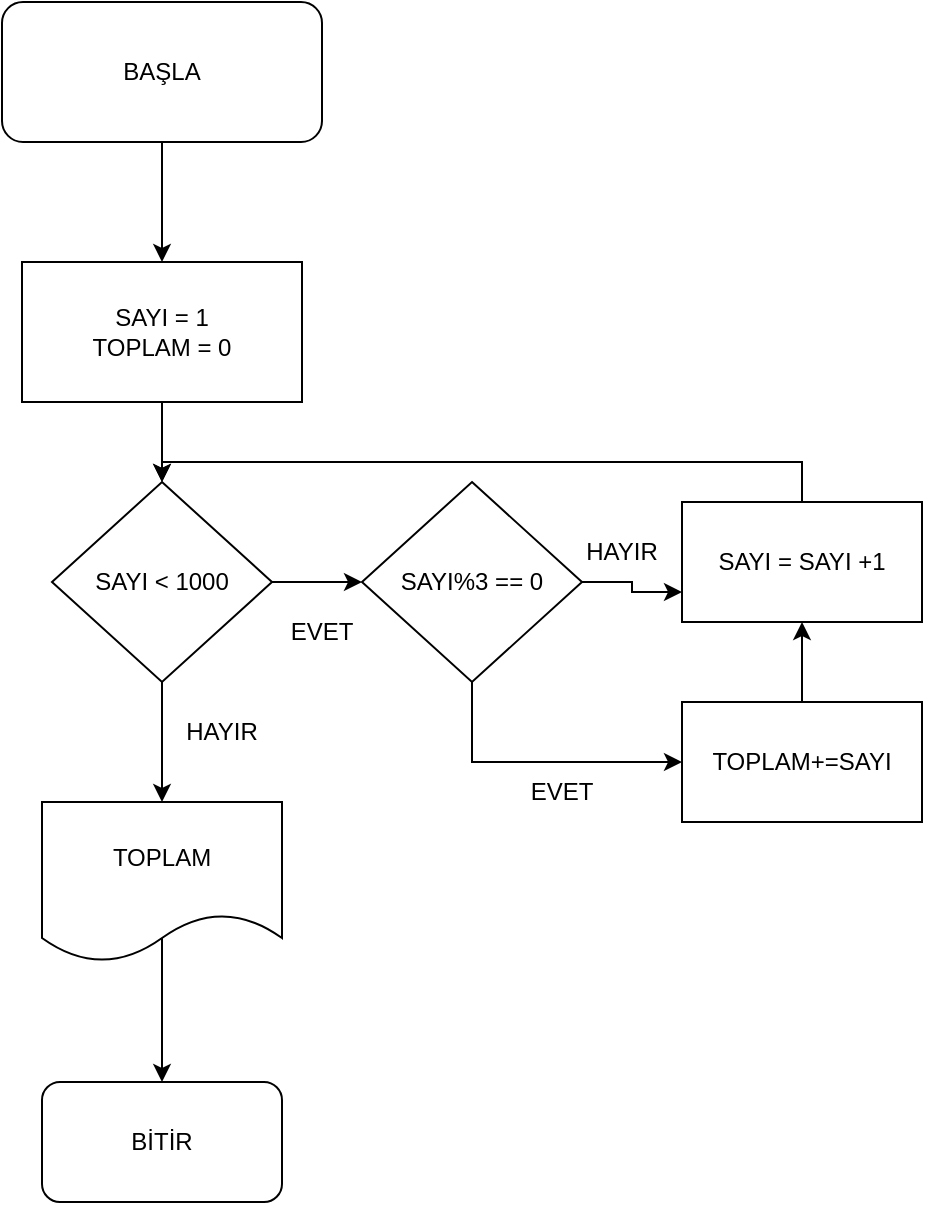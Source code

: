 <mxfile version="21.0.6" type="github">
  <diagram name="Sayfa -1" id="dFD1YRZlwAUyUcAjZm8z">
    <mxGraphModel dx="700" dy="361" grid="1" gridSize="10" guides="1" tooltips="1" connect="1" arrows="1" fold="1" page="1" pageScale="1" pageWidth="827" pageHeight="1169" math="0" shadow="0">
      <root>
        <mxCell id="0" />
        <mxCell id="1" parent="0" />
        <mxCell id="gfVUpPzcq7ltvzQVfOQL-5" style="rounded=0;orthogonalLoop=1;jettySize=auto;html=1;entryX=0.5;entryY=0;entryDx=0;entryDy=0;" edge="1" parent="1" source="gfVUpPzcq7ltvzQVfOQL-1" target="gfVUpPzcq7ltvzQVfOQL-2">
          <mxGeometry relative="1" as="geometry" />
        </mxCell>
        <mxCell id="gfVUpPzcq7ltvzQVfOQL-1" value="BAŞLA" style="rounded=1;whiteSpace=wrap;html=1;" vertex="1" parent="1">
          <mxGeometry x="160" y="60" width="160" height="70" as="geometry" />
        </mxCell>
        <mxCell id="gfVUpPzcq7ltvzQVfOQL-6" style="edgeStyle=orthogonalEdgeStyle;rounded=0;orthogonalLoop=1;jettySize=auto;html=1;exitX=0.5;exitY=1;exitDx=0;exitDy=0;entryX=0.5;entryY=0;entryDx=0;entryDy=0;" edge="1" parent="1" source="gfVUpPzcq7ltvzQVfOQL-2" target="gfVUpPzcq7ltvzQVfOQL-3">
          <mxGeometry relative="1" as="geometry" />
        </mxCell>
        <mxCell id="gfVUpPzcq7ltvzQVfOQL-2" value="SAYI = 1&lt;br&gt;TOPLAM = 0" style="rounded=0;whiteSpace=wrap;html=1;" vertex="1" parent="1">
          <mxGeometry x="170" y="190" width="140" height="70" as="geometry" />
        </mxCell>
        <mxCell id="gfVUpPzcq7ltvzQVfOQL-9" style="edgeStyle=orthogonalEdgeStyle;rounded=0;orthogonalLoop=1;jettySize=auto;html=1;exitX=1;exitY=0.5;exitDx=0;exitDy=0;entryX=0;entryY=0.5;entryDx=0;entryDy=0;" edge="1" parent="1" source="gfVUpPzcq7ltvzQVfOQL-3" target="gfVUpPzcq7ltvzQVfOQL-8">
          <mxGeometry relative="1" as="geometry" />
        </mxCell>
        <mxCell id="gfVUpPzcq7ltvzQVfOQL-22" style="edgeStyle=orthogonalEdgeStyle;rounded=0;orthogonalLoop=1;jettySize=auto;html=1;exitX=0.5;exitY=1;exitDx=0;exitDy=0;entryX=0.5;entryY=0;entryDx=0;entryDy=0;" edge="1" parent="1" source="gfVUpPzcq7ltvzQVfOQL-3" target="gfVUpPzcq7ltvzQVfOQL-21">
          <mxGeometry relative="1" as="geometry" />
        </mxCell>
        <mxCell id="gfVUpPzcq7ltvzQVfOQL-3" value="SAYI &amp;lt; 1000" style="rhombus;whiteSpace=wrap;html=1;" vertex="1" parent="1">
          <mxGeometry x="185" y="300" width="110" height="100" as="geometry" />
        </mxCell>
        <mxCell id="gfVUpPzcq7ltvzQVfOQL-11" style="edgeStyle=orthogonalEdgeStyle;rounded=0;orthogonalLoop=1;jettySize=auto;html=1;exitX=0.5;exitY=1;exitDx=0;exitDy=0;entryX=0;entryY=0.5;entryDx=0;entryDy=0;" edge="1" parent="1" source="gfVUpPzcq7ltvzQVfOQL-8" target="gfVUpPzcq7ltvzQVfOQL-10">
          <mxGeometry relative="1" as="geometry" />
        </mxCell>
        <mxCell id="gfVUpPzcq7ltvzQVfOQL-16" style="edgeStyle=orthogonalEdgeStyle;rounded=0;orthogonalLoop=1;jettySize=auto;html=1;exitX=1;exitY=0.5;exitDx=0;exitDy=0;entryX=0;entryY=0.75;entryDx=0;entryDy=0;" edge="1" parent="1" source="gfVUpPzcq7ltvzQVfOQL-8" target="gfVUpPzcq7ltvzQVfOQL-14">
          <mxGeometry relative="1" as="geometry" />
        </mxCell>
        <mxCell id="gfVUpPzcq7ltvzQVfOQL-8" value="SAYI%3 == 0" style="rhombus;whiteSpace=wrap;html=1;" vertex="1" parent="1">
          <mxGeometry x="340" y="300" width="110" height="100" as="geometry" />
        </mxCell>
        <mxCell id="gfVUpPzcq7ltvzQVfOQL-26" style="edgeStyle=orthogonalEdgeStyle;rounded=0;orthogonalLoop=1;jettySize=auto;html=1;exitX=0.5;exitY=0;exitDx=0;exitDy=0;entryX=0.5;entryY=1;entryDx=0;entryDy=0;" edge="1" parent="1" source="gfVUpPzcq7ltvzQVfOQL-10" target="gfVUpPzcq7ltvzQVfOQL-14">
          <mxGeometry relative="1" as="geometry" />
        </mxCell>
        <mxCell id="gfVUpPzcq7ltvzQVfOQL-10" value="TOPLAM+=SAYI" style="rounded=0;whiteSpace=wrap;html=1;" vertex="1" parent="1">
          <mxGeometry x="500" y="410" width="120" height="60" as="geometry" />
        </mxCell>
        <mxCell id="gfVUpPzcq7ltvzQVfOQL-13" value="EVET" style="text;html=1;strokeColor=none;fillColor=none;align=center;verticalAlign=middle;whiteSpace=wrap;rounded=0;" vertex="1" parent="1">
          <mxGeometry x="410" y="440" width="60" height="30" as="geometry" />
        </mxCell>
        <mxCell id="gfVUpPzcq7ltvzQVfOQL-20" style="edgeStyle=orthogonalEdgeStyle;rounded=0;orthogonalLoop=1;jettySize=auto;html=1;exitX=0.5;exitY=0;exitDx=0;exitDy=0;entryX=0.5;entryY=0;entryDx=0;entryDy=0;" edge="1" parent="1" source="gfVUpPzcq7ltvzQVfOQL-14" target="gfVUpPzcq7ltvzQVfOQL-3">
          <mxGeometry relative="1" as="geometry" />
        </mxCell>
        <mxCell id="gfVUpPzcq7ltvzQVfOQL-14" value="SAYI = SAYI +1" style="rounded=0;whiteSpace=wrap;html=1;" vertex="1" parent="1">
          <mxGeometry x="500" y="310" width="120" height="60" as="geometry" />
        </mxCell>
        <mxCell id="gfVUpPzcq7ltvzQVfOQL-15" value="EVET" style="text;html=1;strokeColor=none;fillColor=none;align=center;verticalAlign=middle;whiteSpace=wrap;rounded=0;" vertex="1" parent="1">
          <mxGeometry x="290" y="360" width="60" height="30" as="geometry" />
        </mxCell>
        <mxCell id="gfVUpPzcq7ltvzQVfOQL-17" value="HAYIR" style="text;html=1;strokeColor=none;fillColor=none;align=center;verticalAlign=middle;whiteSpace=wrap;rounded=0;" vertex="1" parent="1">
          <mxGeometry x="440" y="320" width="60" height="30" as="geometry" />
        </mxCell>
        <mxCell id="gfVUpPzcq7ltvzQVfOQL-25" style="edgeStyle=orthogonalEdgeStyle;rounded=0;orthogonalLoop=1;jettySize=auto;html=1;exitX=0;exitY=0.75;exitDx=0;exitDy=0;entryX=0.5;entryY=0;entryDx=0;entryDy=0;" edge="1" parent="1" source="gfVUpPzcq7ltvzQVfOQL-21" target="gfVUpPzcq7ltvzQVfOQL-24">
          <mxGeometry relative="1" as="geometry">
            <Array as="points">
              <mxPoint x="240" y="520" />
            </Array>
          </mxGeometry>
        </mxCell>
        <mxCell id="gfVUpPzcq7ltvzQVfOQL-21" value="TOPLAM" style="shape=document;whiteSpace=wrap;html=1;boundedLbl=1;" vertex="1" parent="1">
          <mxGeometry x="180" y="460" width="120" height="80" as="geometry" />
        </mxCell>
        <mxCell id="gfVUpPzcq7ltvzQVfOQL-23" value="HAYIR" style="text;html=1;strokeColor=none;fillColor=none;align=center;verticalAlign=middle;whiteSpace=wrap;rounded=0;" vertex="1" parent="1">
          <mxGeometry x="240" y="410" width="60" height="30" as="geometry" />
        </mxCell>
        <mxCell id="gfVUpPzcq7ltvzQVfOQL-24" value="BİTİR" style="rounded=1;whiteSpace=wrap;html=1;" vertex="1" parent="1">
          <mxGeometry x="180" y="600" width="120" height="60" as="geometry" />
        </mxCell>
      </root>
    </mxGraphModel>
  </diagram>
</mxfile>
